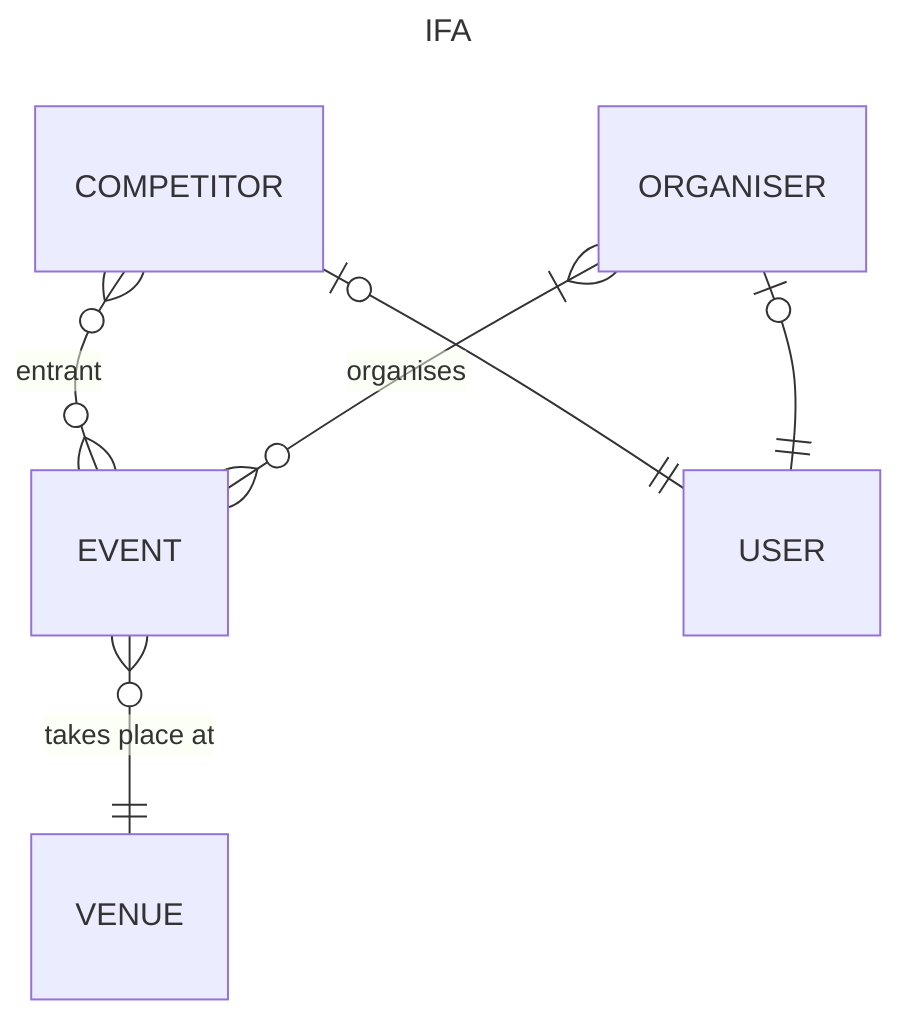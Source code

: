 ---
title: IFA
---
erDiagram
    EVENT many--one VENUE : "takes place at"
    COMPETITOR zero or more--zero or more EVENT : "entrant"
    COMPETITOR one or zero--one USER :  ""
    ORGANISER one or many--many EVENT : "organises"
    ORGANISER  one or zero--one USER :  ""